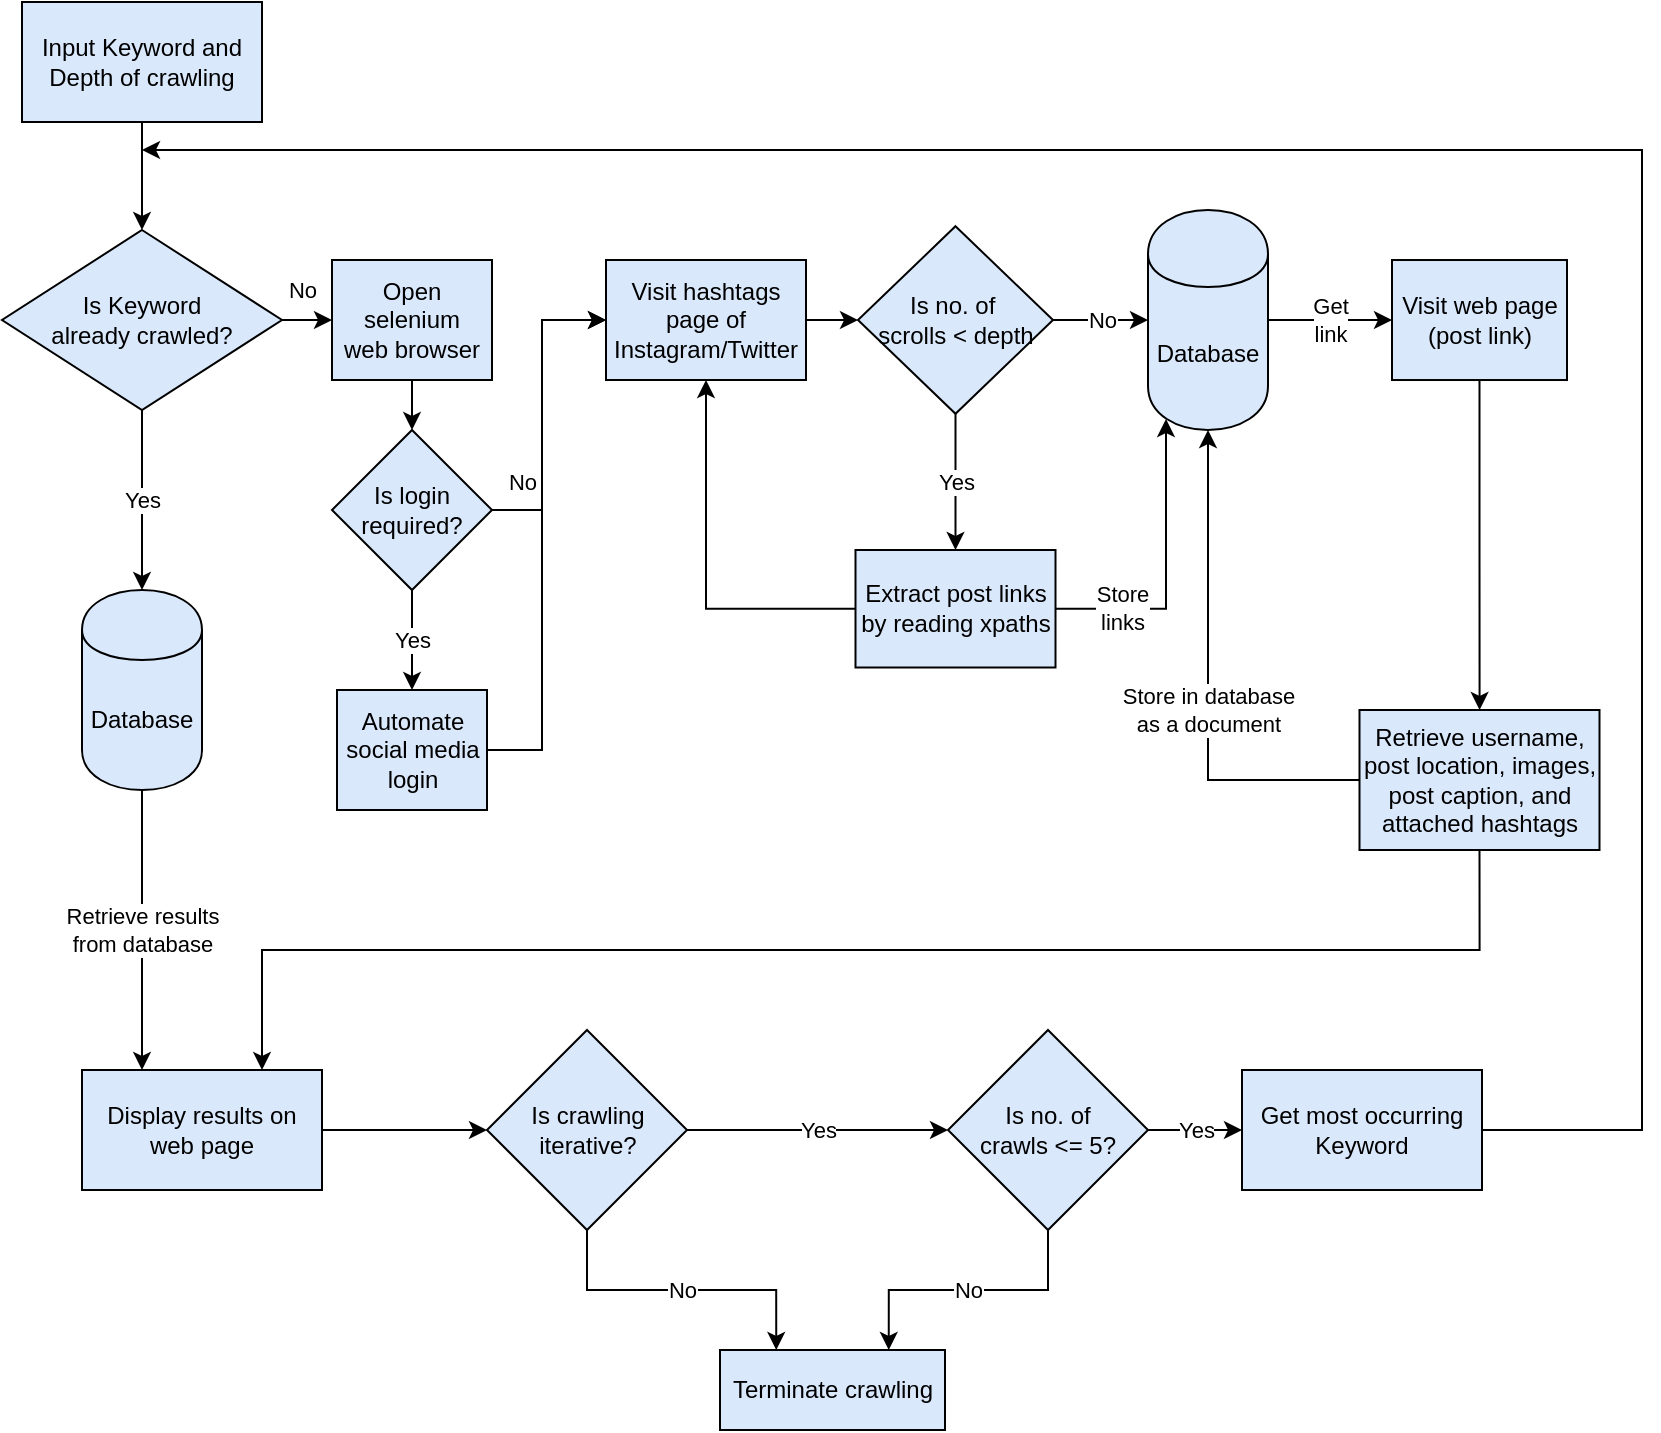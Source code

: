 <mxfile version="14.5.10" type="device"><diagram id="RGKGj5H_z40q2Gjjh63M" name="Page-1"><mxGraphModel dx="920" dy="447" grid="1" gridSize="10" guides="1" tooltips="1" connect="1" arrows="1" fold="1" page="1" pageScale="1" pageWidth="850" pageHeight="1100" math="0" shadow="0"><root><mxCell id="0"/><mxCell id="1" parent="0"/><mxCell id="4wPGTEqrTIZce4gkVBGu-3" value="" style="edgeStyle=orthogonalEdgeStyle;rounded=0;orthogonalLoop=1;jettySize=auto;html=1;" parent="1" source="4wPGTEqrTIZce4gkVBGu-4" target="4wPGTEqrTIZce4gkVBGu-8" edge="1"><mxGeometry relative="1" as="geometry"/></mxCell><mxCell id="4wPGTEqrTIZce4gkVBGu-4" value="Input Keyword and Depth of crawling" style="rounded=0;whiteSpace=wrap;html=1;fillColor=#dae8fc;" parent="1" vertex="1"><mxGeometry x="20" y="26" width="120" height="60" as="geometry"/></mxCell><mxCell id="4wPGTEqrTIZce4gkVBGu-5" value="Yes" style="edgeStyle=orthogonalEdgeStyle;rounded=0;orthogonalLoop=1;jettySize=auto;html=1;" parent="1" source="4wPGTEqrTIZce4gkVBGu-8" target="4wPGTEqrTIZce4gkVBGu-10" edge="1"><mxGeometry relative="1" as="geometry"/></mxCell><mxCell id="4wPGTEqrTIZce4gkVBGu-54" value="No" style="edgeStyle=orthogonalEdgeStyle;rounded=0;orthogonalLoop=1;jettySize=auto;html=1;" parent="1" source="4wPGTEqrTIZce4gkVBGu-8" target="4wPGTEqrTIZce4gkVBGu-53" edge="1"><mxGeometry x="0.454" y="15" relative="1" as="geometry"><mxPoint as="offset"/></mxGeometry></mxCell><mxCell id="4wPGTEqrTIZce4gkVBGu-8" value="Is&amp;nbsp;Keyword &lt;br&gt;already crawled?" style="rhombus;whiteSpace=wrap;html=1;rounded=0;fillColor=#dae8fc;" parent="1" vertex="1"><mxGeometry x="10" y="140" width="140" height="90" as="geometry"/></mxCell><mxCell id="4wPGTEqrTIZce4gkVBGu-75" value="Retrieve results&lt;br&gt;from database" style="edgeStyle=orthogonalEdgeStyle;rounded=0;orthogonalLoop=1;jettySize=auto;html=1;exitX=0.5;exitY=1;exitDx=0;exitDy=0;entryX=0.25;entryY=0;entryDx=0;entryDy=0;" parent="1" source="4wPGTEqrTIZce4gkVBGu-10" target="4wPGTEqrTIZce4gkVBGu-12" edge="1"><mxGeometry relative="1" as="geometry"/></mxCell><mxCell id="4wPGTEqrTIZce4gkVBGu-10" value="Database" style="shape=cylinder;whiteSpace=wrap;html=1;boundedLbl=1;backgroundOutline=1;rounded=0;fillColor=#dae8fc;" parent="1" vertex="1"><mxGeometry x="50" y="320" width="60" height="100" as="geometry"/></mxCell><mxCell id="4wPGTEqrTIZce4gkVBGu-11" value="" style="edgeStyle=orthogonalEdgeStyle;rounded=0;orthogonalLoop=1;jettySize=auto;html=1;labelBackgroundColor=#ffffff;" parent="1" source="4wPGTEqrTIZce4gkVBGu-12" target="4wPGTEqrTIZce4gkVBGu-45" edge="1"><mxGeometry relative="1" as="geometry"/></mxCell><mxCell id="4wPGTEqrTIZce4gkVBGu-12" value="Display results on web page" style="whiteSpace=wrap;html=1;rounded=0;fillColor=#dae8fc;" parent="1" vertex="1"><mxGeometry x="50" y="560" width="120" height="60" as="geometry"/></mxCell><mxCell id="4wPGTEqrTIZce4gkVBGu-69" value="Yes" style="edgeStyle=orthogonalEdgeStyle;rounded=0;orthogonalLoop=1;jettySize=auto;html=1;exitX=0.5;exitY=1;exitDx=0;exitDy=0;" parent="1" source="4wPGTEqrTIZce4gkVBGu-18" target="4wPGTEqrTIZce4gkVBGu-20" edge="1"><mxGeometry relative="1" as="geometry"/></mxCell><mxCell id="4wPGTEqrTIZce4gkVBGu-72" value="No" style="edgeStyle=orthogonalEdgeStyle;rounded=0;orthogonalLoop=1;jettySize=auto;html=1;" parent="1" source="4wPGTEqrTIZce4gkVBGu-18" target="4wPGTEqrTIZce4gkVBGu-22" edge="1"><mxGeometry relative="1" as="geometry"/></mxCell><mxCell id="4wPGTEqrTIZce4gkVBGu-18" value="Is no. of&amp;nbsp;&lt;br&gt;scrolls &amp;lt; depth" style="rhombus;whiteSpace=wrap;html=1;fillColor=#dae8fc;" parent="1" vertex="1"><mxGeometry x="438" y="138.13" width="97.5" height="93.75" as="geometry"/></mxCell><mxCell id="4wPGTEqrTIZce4gkVBGu-71" style="edgeStyle=orthogonalEdgeStyle;rounded=0;orthogonalLoop=1;jettySize=auto;html=1;exitX=0;exitY=0.5;exitDx=0;exitDy=0;entryX=0.5;entryY=1;entryDx=0;entryDy=0;" parent="1" source="4wPGTEqrTIZce4gkVBGu-20" target="4wPGTEqrTIZce4gkVBGu-63" edge="1"><mxGeometry relative="1" as="geometry"/></mxCell><mxCell id="4wPGTEqrTIZce4gkVBGu-73" value="Store&lt;br&gt;links" style="edgeStyle=orthogonalEdgeStyle;rounded=0;orthogonalLoop=1;jettySize=auto;html=1;entryX=0.15;entryY=0.95;entryDx=0;entryDy=0;entryPerimeter=0;" parent="1" source="4wPGTEqrTIZce4gkVBGu-20" target="4wPGTEqrTIZce4gkVBGu-22" edge="1"><mxGeometry x="-0.557" relative="1" as="geometry"><mxPoint as="offset"/></mxGeometry></mxCell><mxCell id="4wPGTEqrTIZce4gkVBGu-20" value="Extract post links by reading xpaths" style="whiteSpace=wrap;html=1;fillColor=#dae8fc;" parent="1" vertex="1"><mxGeometry x="436.75" y="300" width="100" height="58.75" as="geometry"/></mxCell><mxCell id="4wPGTEqrTIZce4gkVBGu-70" value="Get&lt;br&gt;link" style="edgeStyle=orthogonalEdgeStyle;rounded=0;orthogonalLoop=1;jettySize=auto;html=1;" parent="1" source="4wPGTEqrTIZce4gkVBGu-22" target="4wPGTEqrTIZce4gkVBGu-37" edge="1"><mxGeometry relative="1" as="geometry"/></mxCell><mxCell id="4wPGTEqrTIZce4gkVBGu-22" value="Database" style="shape=cylinder;whiteSpace=wrap;html=1;boundedLbl=1;backgroundOutline=1;fillColor=#dae8fc;" parent="1" vertex="1"><mxGeometry x="583" y="130" width="60" height="110" as="geometry"/></mxCell><mxCell id="4wPGTEqrTIZce4gkVBGu-25" style="edgeStyle=orthogonalEdgeStyle;rounded=0;orthogonalLoop=1;jettySize=auto;html=1;exitX=0.5;exitY=1;exitDx=0;exitDy=0;entryX=0.75;entryY=0;entryDx=0;entryDy=0;" parent="1" source="4wPGTEqrTIZce4gkVBGu-26" target="4wPGTEqrTIZce4gkVBGu-12" edge="1"><mxGeometry relative="1" as="geometry"><Array as="points"><mxPoint x="749" y="500"/><mxPoint x="140" y="500"/></Array></mxGeometry></mxCell><mxCell id="4wPGTEqrTIZce4gkVBGu-74" value="Store in database&lt;br&gt;as a document" style="edgeStyle=orthogonalEdgeStyle;rounded=0;orthogonalLoop=1;jettySize=auto;html=1;exitX=0;exitY=0.5;exitDx=0;exitDy=0;entryX=0.5;entryY=1;entryDx=0;entryDy=0;" parent="1" source="4wPGTEqrTIZce4gkVBGu-26" target="4wPGTEqrTIZce4gkVBGu-22" edge="1"><mxGeometry x="-0.117" relative="1" as="geometry"><mxPoint as="offset"/></mxGeometry></mxCell><mxCell id="4wPGTEqrTIZce4gkVBGu-26" value="Retrieve username, post location, images, post caption, and attached hashtags" style="whiteSpace=wrap;html=1;fillColor=#dae8fc;" parent="1" vertex="1"><mxGeometry x="688.75" y="380" width="120" height="70" as="geometry"/></mxCell><mxCell id="4wPGTEqrTIZce4gkVBGu-36" value="" style="edgeStyle=orthogonalEdgeStyle;rounded=0;orthogonalLoop=1;jettySize=auto;html=1;labelBackgroundColor=#ffffff;" parent="1" source="4wPGTEqrTIZce4gkVBGu-37" target="4wPGTEqrTIZce4gkVBGu-26" edge="1"><mxGeometry relative="1" as="geometry"/></mxCell><mxCell id="4wPGTEqrTIZce4gkVBGu-37" value="Visit web page (post link)" style="whiteSpace=wrap;html=1;fillColor=#dae8fc;" parent="1" vertex="1"><mxGeometry x="705" y="155.01" width="87.5" height="60" as="geometry"/></mxCell><mxCell id="4wPGTEqrTIZce4gkVBGu-76" value="Yes" style="edgeStyle=orthogonalEdgeStyle;rounded=0;orthogonalLoop=1;jettySize=auto;html=1;exitX=1;exitY=0.5;exitDx=0;exitDy=0;entryX=0;entryY=0.5;entryDx=0;entryDy=0;" parent="1" source="4wPGTEqrTIZce4gkVBGu-45" target="4wPGTEqrTIZce4gkVBGu-48" edge="1"><mxGeometry relative="1" as="geometry"/></mxCell><mxCell id="4wPGTEqrTIZce4gkVBGu-77" value="No" style="edgeStyle=orthogonalEdgeStyle;rounded=0;orthogonalLoop=1;jettySize=auto;html=1;exitX=0.5;exitY=1;exitDx=0;exitDy=0;entryX=0.25;entryY=0;entryDx=0;entryDy=0;" parent="1" source="4wPGTEqrTIZce4gkVBGu-45" target="4wPGTEqrTIZce4gkVBGu-49" edge="1"><mxGeometry relative="1" as="geometry"/></mxCell><mxCell id="4wPGTEqrTIZce4gkVBGu-45" value="Is crawling iterative?" style="rhombus;whiteSpace=wrap;html=1;rounded=0;fillColor=#dae8fc;" parent="1" vertex="1"><mxGeometry x="252.5" y="540" width="100" height="100" as="geometry"/></mxCell><mxCell id="4wPGTEqrTIZce4gkVBGu-78" value="No" style="edgeStyle=orthogonalEdgeStyle;rounded=0;orthogonalLoop=1;jettySize=auto;html=1;exitX=0.5;exitY=1;exitDx=0;exitDy=0;entryX=0.75;entryY=0;entryDx=0;entryDy=0;" parent="1" source="4wPGTEqrTIZce4gkVBGu-48" target="4wPGTEqrTIZce4gkVBGu-49" edge="1"><mxGeometry relative="1" as="geometry"/></mxCell><mxCell id="4wPGTEqrTIZce4gkVBGu-79" value="Yes" style="edgeStyle=orthogonalEdgeStyle;rounded=0;orthogonalLoop=1;jettySize=auto;html=1;exitX=1;exitY=0.5;exitDx=0;exitDy=0;entryX=0;entryY=0.5;entryDx=0;entryDy=0;" parent="1" source="4wPGTEqrTIZce4gkVBGu-48" target="4wPGTEqrTIZce4gkVBGu-51" edge="1"><mxGeometry relative="1" as="geometry"/></mxCell><mxCell id="4wPGTEqrTIZce4gkVBGu-48" value="Is no. of &lt;br&gt;crawls &amp;lt;= 5?" style="rhombus;whiteSpace=wrap;html=1;rounded=0;fillColor=#dae8fc;" parent="1" vertex="1"><mxGeometry x="483" y="540" width="100" height="100" as="geometry"/></mxCell><mxCell id="4wPGTEqrTIZce4gkVBGu-49" value="Terminate crawling" style="whiteSpace=wrap;html=1;rounded=0;fillColor=#dae8fc;" parent="1" vertex="1"><mxGeometry x="369" y="700" width="112.5" height="40" as="geometry"/></mxCell><mxCell id="4wPGTEqrTIZce4gkVBGu-50" style="edgeStyle=orthogonalEdgeStyle;rounded=0;orthogonalLoop=1;jettySize=auto;html=1;exitX=1;exitY=0.5;exitDx=0;exitDy=0;labelBackgroundColor=#ffffff;" parent="1" source="4wPGTEqrTIZce4gkVBGu-51" edge="1"><mxGeometry relative="1" as="geometry"><mxPoint x="80" y="100" as="targetPoint"/><Array as="points"><mxPoint x="830" y="590"/><mxPoint x="830" y="100"/><mxPoint x="80" y="100"/></Array></mxGeometry></mxCell><mxCell id="4wPGTEqrTIZce4gkVBGu-51" value="Get most occurring Keyword" style="whiteSpace=wrap;html=1;rounded=0;fillColor=#dae8fc;" parent="1" vertex="1"><mxGeometry x="630" y="560" width="120" height="60" as="geometry"/></mxCell><mxCell id="4wPGTEqrTIZce4gkVBGu-57" value="" style="edgeStyle=orthogonalEdgeStyle;rounded=0;orthogonalLoop=1;jettySize=auto;html=1;" parent="1" source="4wPGTEqrTIZce4gkVBGu-53" target="4wPGTEqrTIZce4gkVBGu-56" edge="1"><mxGeometry relative="1" as="geometry"/></mxCell><mxCell id="4wPGTEqrTIZce4gkVBGu-53" value="Open selenium &lt;br&gt;web browser" style="whiteSpace=wrap;html=1;rounded=0;fillColor=#dae8fc;" parent="1" vertex="1"><mxGeometry x="175" y="155" width="80" height="60" as="geometry"/></mxCell><mxCell id="4wPGTEqrTIZce4gkVBGu-59" value="Yes" style="edgeStyle=orthogonalEdgeStyle;rounded=0;orthogonalLoop=1;jettySize=auto;html=1;" parent="1" source="4wPGTEqrTIZce4gkVBGu-56" target="4wPGTEqrTIZce4gkVBGu-58" edge="1"><mxGeometry relative="1" as="geometry"/></mxCell><mxCell id="4wPGTEqrTIZce4gkVBGu-64" value="No" style="edgeStyle=orthogonalEdgeStyle;rounded=0;orthogonalLoop=1;jettySize=auto;html=1;exitX=1;exitY=0.5;exitDx=0;exitDy=0;entryX=0;entryY=0.5;entryDx=0;entryDy=0;" parent="1" source="4wPGTEqrTIZce4gkVBGu-56" target="4wPGTEqrTIZce4gkVBGu-63" edge="1"><mxGeometry x="-0.481" y="10" relative="1" as="geometry"><Array as="points"><mxPoint x="280" y="280"/><mxPoint x="280" y="185"/></Array><mxPoint as="offset"/></mxGeometry></mxCell><mxCell id="4wPGTEqrTIZce4gkVBGu-56" value="Is login required?" style="rhombus;whiteSpace=wrap;html=1;rounded=0;fillColor=#dae8fc;" parent="1" vertex="1"><mxGeometry x="175" y="240" width="80" height="80" as="geometry"/></mxCell><mxCell id="4wPGTEqrTIZce4gkVBGu-67" style="edgeStyle=orthogonalEdgeStyle;rounded=0;orthogonalLoop=1;jettySize=auto;html=1;exitX=1;exitY=0.5;exitDx=0;exitDy=0;entryX=0;entryY=0.5;entryDx=0;entryDy=0;" parent="1" source="4wPGTEqrTIZce4gkVBGu-58" target="4wPGTEqrTIZce4gkVBGu-63" edge="1"><mxGeometry relative="1" as="geometry"><Array as="points"><mxPoint x="280" y="400"/><mxPoint x="280" y="185"/></Array></mxGeometry></mxCell><mxCell id="4wPGTEqrTIZce4gkVBGu-58" value="Automate social media login" style="whiteSpace=wrap;html=1;rounded=0;fillColor=#dae8fc;" parent="1" vertex="1"><mxGeometry x="177.5" y="370" width="75" height="60" as="geometry"/></mxCell><mxCell id="4wPGTEqrTIZce4gkVBGu-68" value="" style="edgeStyle=orthogonalEdgeStyle;rounded=0;orthogonalLoop=1;jettySize=auto;html=1;" parent="1" source="4wPGTEqrTIZce4gkVBGu-63" target="4wPGTEqrTIZce4gkVBGu-18" edge="1"><mxGeometry relative="1" as="geometry"/></mxCell><mxCell id="4wPGTEqrTIZce4gkVBGu-63" value="Visit hashtags page of Instagram/Twitter" style="rounded=0;whiteSpace=wrap;html=1;fillColor=#dae8fc;" parent="1" vertex="1"><mxGeometry x="312" y="155" width="100" height="60" as="geometry"/></mxCell></root></mxGraphModel></diagram></mxfile>